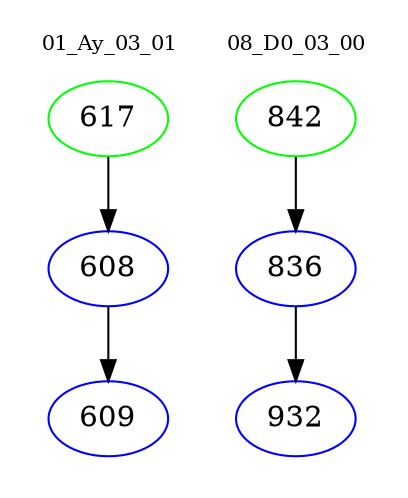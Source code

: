 digraph{
subgraph cluster_0 {
color = white
label = "01_Ay_03_01";
fontsize=10;
T0_617 [label="617", color="green"]
T0_617 -> T0_608 [color="black"]
T0_608 [label="608", color="blue"]
T0_608 -> T0_609 [color="black"]
T0_609 [label="609", color="blue"]
}
subgraph cluster_1 {
color = white
label = "08_D0_03_00";
fontsize=10;
T1_842 [label="842", color="green"]
T1_842 -> T1_836 [color="black"]
T1_836 [label="836", color="blue"]
T1_836 -> T1_932 [color="black"]
T1_932 [label="932", color="blue"]
}
}
